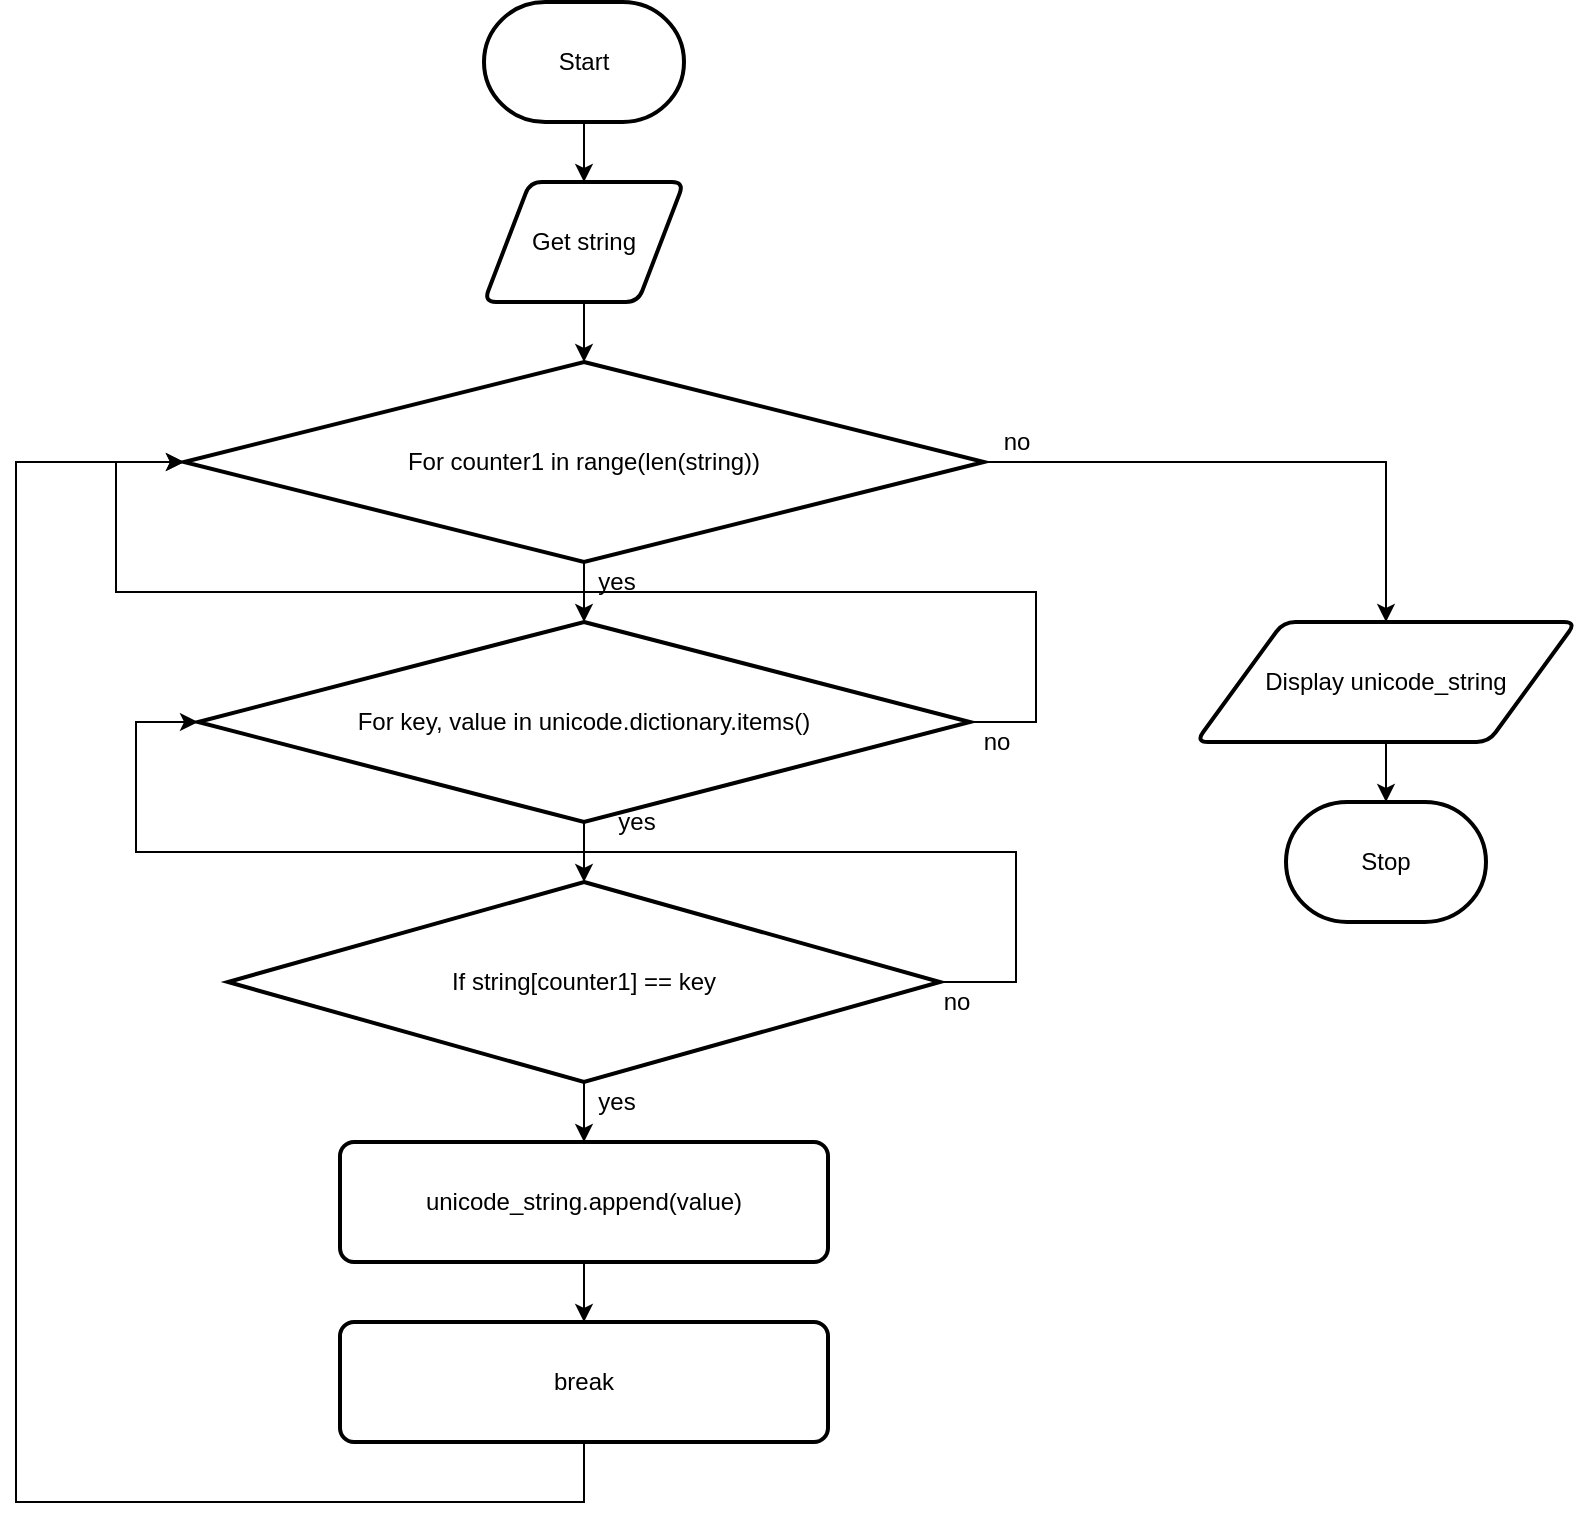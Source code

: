 <mxfile>
    <diagram id="aqkya4TFRdpiTSBKbrii" name="Flowchart">
        <mxGraphModel dx="1074" dy="717" grid="1" gridSize="10" guides="1" tooltips="1" connect="1" arrows="1" fold="1" page="1" pageScale="1" pageWidth="827" pageHeight="1169" math="0" shadow="0">
            <root>
                <mxCell id="7Z-LrOooxTyzb09muiCP-0"/>
                <mxCell id="7Z-LrOooxTyzb09muiCP-1" parent="7Z-LrOooxTyzb09muiCP-0"/>
                <mxCell id="7Z-LrOooxTyzb09muiCP-7" value="" style="edgeStyle=none;html=1;" parent="7Z-LrOooxTyzb09muiCP-1" source="7Z-LrOooxTyzb09muiCP-2" target="7Z-LrOooxTyzb09muiCP-3" edge="1">
                    <mxGeometry relative="1" as="geometry"/>
                </mxCell>
                <mxCell id="7Z-LrOooxTyzb09muiCP-2" value="Start" style="strokeWidth=2;html=1;shape=mxgraph.flowchart.terminator;whiteSpace=wrap;" parent="7Z-LrOooxTyzb09muiCP-1" vertex="1">
                    <mxGeometry x="364" y="80" width="100" height="60" as="geometry"/>
                </mxCell>
                <mxCell id="1" value="" style="edgeStyle=none;html=1;" parent="7Z-LrOooxTyzb09muiCP-1" source="7Z-LrOooxTyzb09muiCP-3" target="0" edge="1">
                    <mxGeometry relative="1" as="geometry"/>
                </mxCell>
                <mxCell id="7Z-LrOooxTyzb09muiCP-3" value="Get string" style="shape=parallelogram;html=1;strokeWidth=2;perimeter=parallelogramPerimeter;whiteSpace=wrap;rounded=1;arcSize=12;size=0.23;" parent="7Z-LrOooxTyzb09muiCP-1" vertex="1">
                    <mxGeometry x="364" y="170" width="100" height="60" as="geometry"/>
                </mxCell>
                <mxCell id="9" value="" style="edgeStyle=none;html=1;" parent="7Z-LrOooxTyzb09muiCP-1" source="7Z-LrOooxTyzb09muiCP-4" target="8" edge="1">
                    <mxGeometry relative="1" as="geometry"/>
                </mxCell>
                <mxCell id="7Z-LrOooxTyzb09muiCP-4" value="unicode_string.append(value)" style="rounded=1;whiteSpace=wrap;html=1;absoluteArcSize=1;arcSize=14;strokeWidth=2;" parent="7Z-LrOooxTyzb09muiCP-1" vertex="1">
                    <mxGeometry x="292" y="650" width="244" height="60" as="geometry"/>
                </mxCell>
                <mxCell id="7Z-LrOooxTyzb09muiCP-10" value="" style="edgeStyle=none;html=1;" parent="7Z-LrOooxTyzb09muiCP-1" source="7Z-LrOooxTyzb09muiCP-5" target="7Z-LrOooxTyzb09muiCP-6" edge="1">
                    <mxGeometry relative="1" as="geometry"/>
                </mxCell>
                <mxCell id="7Z-LrOooxTyzb09muiCP-5" value="Display unicode_string" style="shape=parallelogram;html=1;strokeWidth=2;perimeter=parallelogramPerimeter;whiteSpace=wrap;rounded=1;arcSize=12;size=0.23;" parent="7Z-LrOooxTyzb09muiCP-1" vertex="1">
                    <mxGeometry x="720" y="390" width="190" height="60" as="geometry"/>
                </mxCell>
                <mxCell id="7Z-LrOooxTyzb09muiCP-6" value="Stop" style="strokeWidth=2;html=1;shape=mxgraph.flowchart.terminator;whiteSpace=wrap;" parent="7Z-LrOooxTyzb09muiCP-1" vertex="1">
                    <mxGeometry x="765" y="480" width="100" height="60" as="geometry"/>
                </mxCell>
                <mxCell id="4" value="" style="edgeStyle=none;html=1;" parent="7Z-LrOooxTyzb09muiCP-1" source="0" target="3" edge="1">
                    <mxGeometry relative="1" as="geometry"/>
                </mxCell>
                <mxCell id="13" style="edgeStyle=orthogonalEdgeStyle;rounded=0;html=1;entryX=0.5;entryY=0;entryDx=0;entryDy=0;" parent="7Z-LrOooxTyzb09muiCP-1" source="0" target="7Z-LrOooxTyzb09muiCP-5" edge="1">
                    <mxGeometry relative="1" as="geometry"/>
                </mxCell>
                <mxCell id="0" value="For counter1 in range(len(string))" style="strokeWidth=2;html=1;shape=mxgraph.flowchart.decision;whiteSpace=wrap;" parent="7Z-LrOooxTyzb09muiCP-1" vertex="1">
                    <mxGeometry x="214" y="260" width="400" height="100" as="geometry"/>
                </mxCell>
                <mxCell id="7" value="" style="edgeStyle=none;html=1;" parent="7Z-LrOooxTyzb09muiCP-1" source="3" target="5" edge="1">
                    <mxGeometry relative="1" as="geometry"/>
                </mxCell>
                <mxCell id="12" style="edgeStyle=orthogonalEdgeStyle;rounded=0;html=1;entryX=0;entryY=0.5;entryDx=0;entryDy=0;entryPerimeter=0;" parent="7Z-LrOooxTyzb09muiCP-1" source="3" target="0" edge="1">
                    <mxGeometry relative="1" as="geometry">
                        <Array as="points">
                            <mxPoint x="640" y="440"/>
                            <mxPoint x="640" y="375"/>
                            <mxPoint x="180" y="375"/>
                            <mxPoint x="180" y="310"/>
                        </Array>
                    </mxGeometry>
                </mxCell>
                <mxCell id="3" value="For key, value in unicode.dictionary.items()" style="strokeWidth=2;html=1;shape=mxgraph.flowchart.decision;whiteSpace=wrap;" parent="7Z-LrOooxTyzb09muiCP-1" vertex="1">
                    <mxGeometry x="221" y="390" width="386" height="100" as="geometry"/>
                </mxCell>
                <mxCell id="6" value="" style="edgeStyle=none;html=1;" parent="7Z-LrOooxTyzb09muiCP-1" source="5" target="7Z-LrOooxTyzb09muiCP-4" edge="1">
                    <mxGeometry relative="1" as="geometry"/>
                </mxCell>
                <mxCell id="11" style="edgeStyle=orthogonalEdgeStyle;rounded=0;html=1;entryX=0;entryY=0.5;entryDx=0;entryDy=0;entryPerimeter=0;" parent="7Z-LrOooxTyzb09muiCP-1" source="5" target="3" edge="1">
                    <mxGeometry relative="1" as="geometry">
                        <Array as="points">
                            <mxPoint x="630" y="570"/>
                            <mxPoint x="630" y="505"/>
                            <mxPoint x="190" y="505"/>
                            <mxPoint x="190" y="440"/>
                        </Array>
                    </mxGeometry>
                </mxCell>
                <mxCell id="5" value="If string[counter1] == key" style="strokeWidth=2;html=1;shape=mxgraph.flowchart.decision;whiteSpace=wrap;" parent="7Z-LrOooxTyzb09muiCP-1" vertex="1">
                    <mxGeometry x="236" y="520" width="356" height="100" as="geometry"/>
                </mxCell>
                <mxCell id="10" style="edgeStyle=orthogonalEdgeStyle;html=1;entryX=0;entryY=0.5;entryDx=0;entryDy=0;entryPerimeter=0;rounded=0;" parent="7Z-LrOooxTyzb09muiCP-1" source="8" target="0" edge="1">
                    <mxGeometry relative="1" as="geometry">
                        <Array as="points">
                            <mxPoint x="414" y="830"/>
                            <mxPoint x="130" y="830"/>
                            <mxPoint x="130" y="310"/>
                        </Array>
                    </mxGeometry>
                </mxCell>
                <mxCell id="8" value="break" style="rounded=1;whiteSpace=wrap;html=1;absoluteArcSize=1;arcSize=14;strokeWidth=2;" parent="7Z-LrOooxTyzb09muiCP-1" vertex="1">
                    <mxGeometry x="292" y="740" width="244" height="60" as="geometry"/>
                </mxCell>
                <mxCell id="14" value="yes" style="text;html=1;align=center;verticalAlign=middle;resizable=0;points=[];autosize=1;strokeColor=none;fillColor=none;" parent="7Z-LrOooxTyzb09muiCP-1" vertex="1">
                    <mxGeometry x="415" y="620" width="30" height="20" as="geometry"/>
                </mxCell>
                <mxCell id="15" value="no" style="text;html=1;align=center;verticalAlign=middle;resizable=0;points=[];autosize=1;strokeColor=none;fillColor=none;" parent="7Z-LrOooxTyzb09muiCP-1" vertex="1">
                    <mxGeometry x="585" y="570" width="30" height="20" as="geometry"/>
                </mxCell>
                <mxCell id="16" value="yes" style="text;html=1;align=center;verticalAlign=middle;resizable=0;points=[];autosize=1;strokeColor=none;fillColor=none;" parent="7Z-LrOooxTyzb09muiCP-1" vertex="1">
                    <mxGeometry x="425" y="480" width="30" height="20" as="geometry"/>
                </mxCell>
                <mxCell id="17" value="no" style="text;html=1;align=center;verticalAlign=middle;resizable=0;points=[];autosize=1;strokeColor=none;fillColor=none;" parent="7Z-LrOooxTyzb09muiCP-1" vertex="1">
                    <mxGeometry x="605" y="440" width="30" height="20" as="geometry"/>
                </mxCell>
                <mxCell id="18" value="yes" style="text;html=1;align=center;verticalAlign=middle;resizable=0;points=[];autosize=1;strokeColor=none;fillColor=none;" parent="7Z-LrOooxTyzb09muiCP-1" vertex="1">
                    <mxGeometry x="415" y="360" width="30" height="20" as="geometry"/>
                </mxCell>
                <mxCell id="19" value="no" style="text;html=1;align=center;verticalAlign=middle;resizable=0;points=[];autosize=1;strokeColor=none;fillColor=none;" parent="7Z-LrOooxTyzb09muiCP-1" vertex="1">
                    <mxGeometry x="615" y="290" width="30" height="20" as="geometry"/>
                </mxCell>
            </root>
        </mxGraphModel>
    </diagram>
    <diagram id="KjG14Q_7bZ2Fs4syXYFA" name="Top Down">
        <mxGraphModel dx="1074" dy="760" grid="1" gridSize="10" guides="1" tooltips="1" connect="1" arrows="1" fold="1" page="1" pageScale="1" pageWidth="827" pageHeight="1169" math="0" shadow="0">
            <root>
                <mxCell id="0"/>
                <mxCell id="1" parent="0"/>
                <mxCell id="QtO_xw6DOo0jZK6YUWM9-8" value="" style="edgeStyle=none;html=1;" edge="1" parent="1" source="QtO_xw6DOo0jZK6YUWM9-1" target="QtO_xw6DOo0jZK6YUWM9-3">
                    <mxGeometry relative="1" as="geometry"/>
                </mxCell>
                <mxCell id="QtO_xw6DOo0jZK6YUWM9-9" style="edgeStyle=orthogonalEdgeStyle;html=1;entryX=0.5;entryY=0;entryDx=0;entryDy=0;rounded=0;" edge="1" parent="1" source="QtO_xw6DOo0jZK6YUWM9-1" target="QtO_xw6DOo0jZK6YUWM9-2">
                    <mxGeometry relative="1" as="geometry">
                        <Array as="points">
                            <mxPoint x="414" y="160"/>
                            <mxPoint x="260" y="160"/>
                        </Array>
                    </mxGeometry>
                </mxCell>
                <mxCell id="QtO_xw6DOo0jZK6YUWM9-10" style="edgeStyle=orthogonalEdgeStyle;html=1;entryX=0.5;entryY=0;entryDx=0;entryDy=0;rounded=0;" edge="1" parent="1" source="QtO_xw6DOo0jZK6YUWM9-1" target="QtO_xw6DOo0jZK6YUWM9-4">
                    <mxGeometry relative="1" as="geometry">
                        <Array as="points">
                            <mxPoint x="414" y="160"/>
                            <mxPoint x="570" y="160"/>
                        </Array>
                    </mxGeometry>
                </mxCell>
                <mxCell id="QtO_xw6DOo0jZK6YUWM9-1" value="Circumference" style="rounded=0;whiteSpace=wrap;html=1;" vertex="1" parent="1">
                    <mxGeometry x="354" y="80" width="120" height="60" as="geometry"/>
                </mxCell>
                <mxCell id="QtO_xw6DOo0jZK6YUWM9-11" value="" style="edgeStyle=orthogonalEdgeStyle;rounded=0;html=1;" edge="1" parent="1" source="QtO_xw6DOo0jZK6YUWM9-2" target="QtO_xw6DOo0jZK6YUWM9-5">
                    <mxGeometry relative="1" as="geometry"/>
                </mxCell>
                <mxCell id="QtO_xw6DOo0jZK6YUWM9-2" value="Input" style="rounded=0;whiteSpace=wrap;html=1;" vertex="1" parent="1">
                    <mxGeometry x="200" y="180" width="120" height="60" as="geometry"/>
                </mxCell>
                <mxCell id="QtO_xw6DOo0jZK6YUWM9-12" value="" style="edgeStyle=orthogonalEdgeStyle;rounded=0;html=1;" edge="1" parent="1" source="QtO_xw6DOo0jZK6YUWM9-3" target="QtO_xw6DOo0jZK6YUWM9-6">
                    <mxGeometry relative="1" as="geometry"/>
                </mxCell>
                <mxCell id="QtO_xw6DOo0jZK6YUWM9-3" value="Process" style="rounded=0;whiteSpace=wrap;html=1;" vertex="1" parent="1">
                    <mxGeometry x="354" y="180" width="120" height="60" as="geometry"/>
                </mxCell>
                <mxCell id="QtO_xw6DOo0jZK6YUWM9-13" value="" style="edgeStyle=orthogonalEdgeStyle;rounded=0;html=1;" edge="1" parent="1" source="QtO_xw6DOo0jZK6YUWM9-4" target="QtO_xw6DOo0jZK6YUWM9-7">
                    <mxGeometry relative="1" as="geometry"/>
                </mxCell>
                <mxCell id="QtO_xw6DOo0jZK6YUWM9-4" value="output" style="rounded=0;whiteSpace=wrap;html=1;" vertex="1" parent="1">
                    <mxGeometry x="510" y="180" width="120" height="60" as="geometry"/>
                </mxCell>
                <mxCell id="QtO_xw6DOo0jZK6YUWM9-5" value="Get radius" style="rounded=0;whiteSpace=wrap;html=1;" vertex="1" parent="1">
                    <mxGeometry x="200" y="280" width="120" height="60" as="geometry"/>
                </mxCell>
                <mxCell id="QtO_xw6DOo0jZK6YUWM9-6" value="circumference = tau * radius" style="rounded=0;whiteSpace=wrap;html=1;" vertex="1" parent="1">
                    <mxGeometry x="354" y="280" width="120" height="60" as="geometry"/>
                </mxCell>
                <mxCell id="QtO_xw6DOo0jZK6YUWM9-7" value="Display circumference" style="rounded=0;whiteSpace=wrap;html=1;" vertex="1" parent="1">
                    <mxGeometry x="510" y="280" width="120" height="60" as="geometry"/>
                </mxCell>
            </root>
        </mxGraphModel>
    </diagram>
</mxfile>